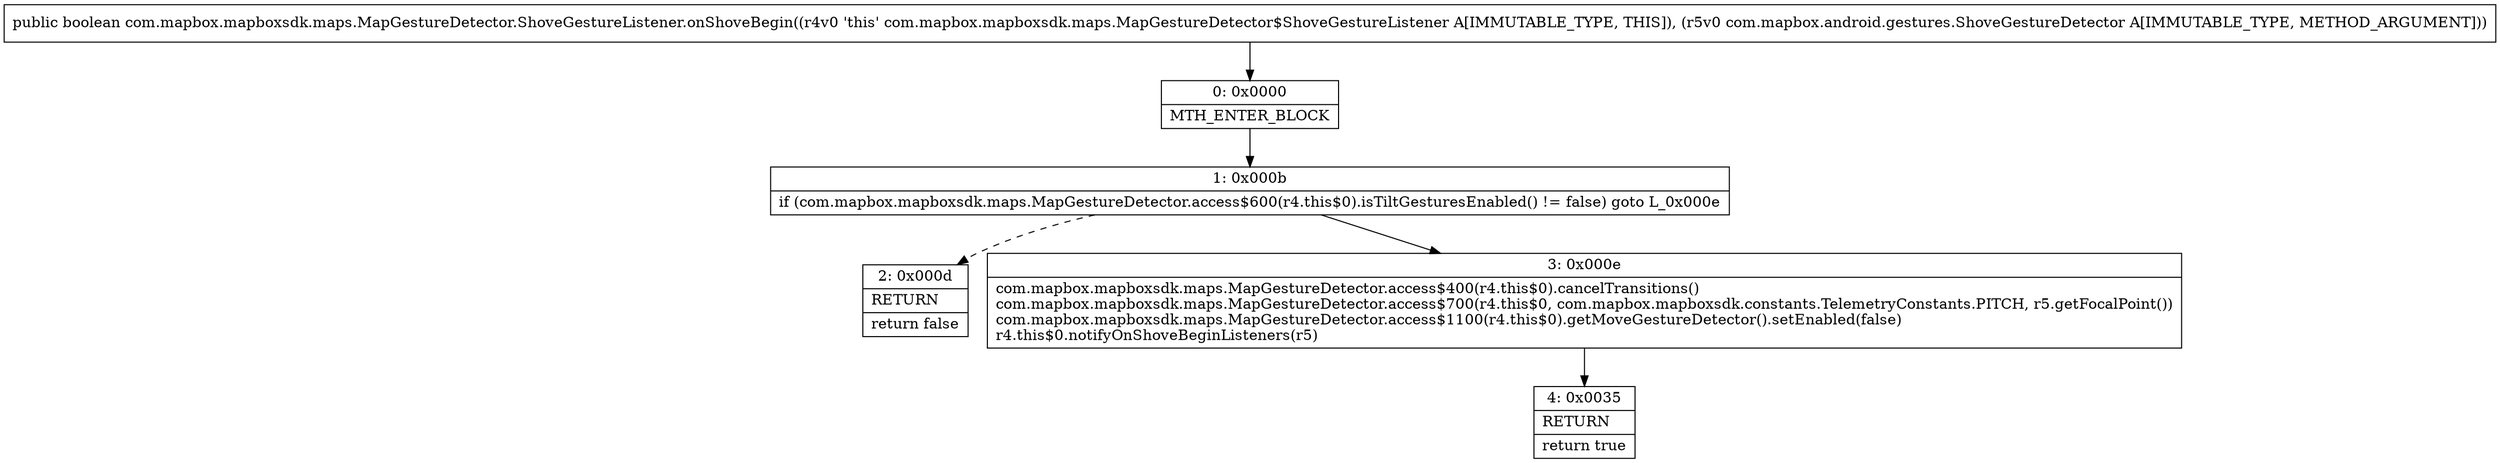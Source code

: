 digraph "CFG forcom.mapbox.mapboxsdk.maps.MapGestureDetector.ShoveGestureListener.onShoveBegin(Lcom\/mapbox\/android\/gestures\/ShoveGestureDetector;)Z" {
Node_0 [shape=record,label="{0\:\ 0x0000|MTH_ENTER_BLOCK\l}"];
Node_1 [shape=record,label="{1\:\ 0x000b|if (com.mapbox.mapboxsdk.maps.MapGestureDetector.access$600(r4.this$0).isTiltGesturesEnabled() != false) goto L_0x000e\l}"];
Node_2 [shape=record,label="{2\:\ 0x000d|RETURN\l|return false\l}"];
Node_3 [shape=record,label="{3\:\ 0x000e|com.mapbox.mapboxsdk.maps.MapGestureDetector.access$400(r4.this$0).cancelTransitions()\lcom.mapbox.mapboxsdk.maps.MapGestureDetector.access$700(r4.this$0, com.mapbox.mapboxsdk.constants.TelemetryConstants.PITCH, r5.getFocalPoint())\lcom.mapbox.mapboxsdk.maps.MapGestureDetector.access$1100(r4.this$0).getMoveGestureDetector().setEnabled(false)\lr4.this$0.notifyOnShoveBeginListeners(r5)\l}"];
Node_4 [shape=record,label="{4\:\ 0x0035|RETURN\l|return true\l}"];
MethodNode[shape=record,label="{public boolean com.mapbox.mapboxsdk.maps.MapGestureDetector.ShoveGestureListener.onShoveBegin((r4v0 'this' com.mapbox.mapboxsdk.maps.MapGestureDetector$ShoveGestureListener A[IMMUTABLE_TYPE, THIS]), (r5v0 com.mapbox.android.gestures.ShoveGestureDetector A[IMMUTABLE_TYPE, METHOD_ARGUMENT])) }"];
MethodNode -> Node_0;
Node_0 -> Node_1;
Node_1 -> Node_2[style=dashed];
Node_1 -> Node_3;
Node_3 -> Node_4;
}

